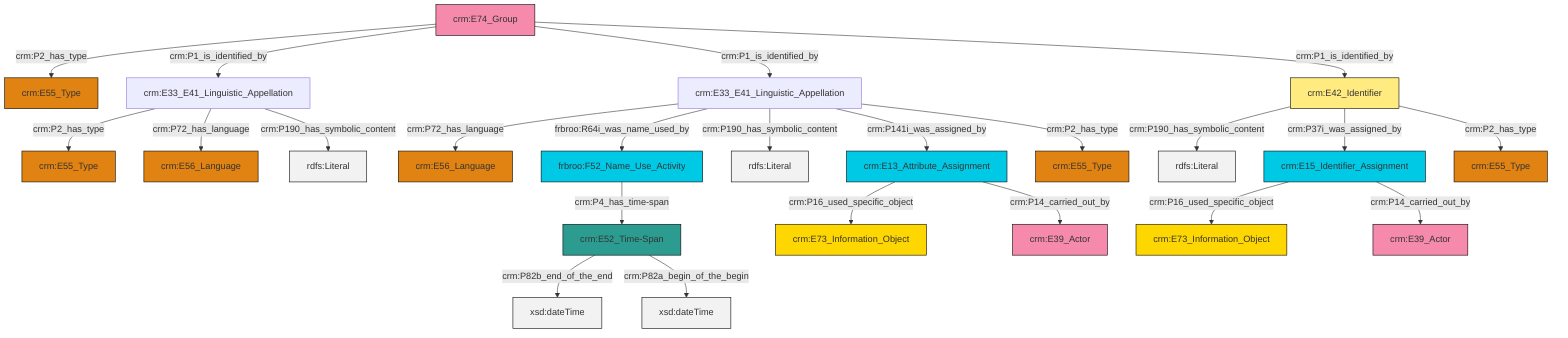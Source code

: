graph TD
classDef Literal fill:#f2f2f2,stroke:#000000;
classDef CRM_Entity fill:#FFFFFF,stroke:#000000;
classDef Temporal_Entity fill:#00C9E6, stroke:#000000;
classDef Type fill:#E18312, stroke:#000000;
classDef Time-Span fill:#2C9C91, stroke:#000000;
classDef Appellation fill:#FFEB7F, stroke:#000000;
classDef Place fill:#008836, stroke:#000000;
classDef Persistent_Item fill:#B266B2, stroke:#000000;
classDef Conceptual_Object fill:#FFD700, stroke:#000000;
classDef Physical_Thing fill:#D2B48C, stroke:#000000;
classDef Actor fill:#f58aad, stroke:#000000;
classDef PC_Classes fill:#4ce600, stroke:#000000;
classDef Multi fill:#cccccc,stroke:#000000;

0["crm:E33_E41_Linguistic_Appellation"]:::Default -->|crm:P2_has_type| 1["crm:E55_Type"]:::Type
5["crm:E33_E41_Linguistic_Appellation"]:::Default -->|crm:P72_has_language| 6["crm:E56_Language"]:::Type
2["frbroo:F52_Name_Use_Activity"]:::Temporal_Entity -->|crm:P4_has_time-span| 7["crm:E52_Time-Span"]:::Time-Span
5["crm:E33_E41_Linguistic_Appellation"]:::Default -->|frbroo:R64i_was_name_used_by| 2["frbroo:F52_Name_Use_Activity"]:::Temporal_Entity
9["crm:E15_Identifier_Assignment"]:::Temporal_Entity -->|crm:P16_used_specific_object| 10["crm:E73_Information_Object"]:::Conceptual_Object
5["crm:E33_E41_Linguistic_Appellation"]:::Default -->|crm:P190_has_symbolic_content| 11[rdfs:Literal]:::Literal
5["crm:E33_E41_Linguistic_Appellation"]:::Default -->|crm:P141i_was_assigned_by| 14["crm:E13_Attribute_Assignment"]:::Temporal_Entity
15["crm:E42_Identifier"]:::Appellation -->|crm:P190_has_symbolic_content| 16[rdfs:Literal]:::Literal
20["crm:E74_Group"]:::Actor -->|crm:P2_has_type| 17["crm:E55_Type"]:::Type
5["crm:E33_E41_Linguistic_Appellation"]:::Default -->|crm:P2_has_type| 21["crm:E55_Type"]:::Type
15["crm:E42_Identifier"]:::Appellation -->|crm:P37i_was_assigned_by| 9["crm:E15_Identifier_Assignment"]:::Temporal_Entity
0["crm:E33_E41_Linguistic_Appellation"]:::Default -->|crm:P72_has_language| 24["crm:E56_Language"]:::Type
7["crm:E52_Time-Span"]:::Time-Span -->|crm:P82b_end_of_the_end| 25[xsd:dateTime]:::Literal
20["crm:E74_Group"]:::Actor -->|crm:P1_is_identified_by| 0["crm:E33_E41_Linguistic_Appellation"]:::Default
14["crm:E13_Attribute_Assignment"]:::Temporal_Entity -->|crm:P16_used_specific_object| 12["crm:E73_Information_Object"]:::Conceptual_Object
14["crm:E13_Attribute_Assignment"]:::Temporal_Entity -->|crm:P14_carried_out_by| 29["crm:E39_Actor"]:::Actor
15["crm:E42_Identifier"]:::Appellation -->|crm:P2_has_type| 30["crm:E55_Type"]:::Type
7["crm:E52_Time-Span"]:::Time-Span -->|crm:P82a_begin_of_the_begin| 33[xsd:dateTime]:::Literal
20["crm:E74_Group"]:::Actor -->|crm:P1_is_identified_by| 5["crm:E33_E41_Linguistic_Appellation"]:::Default
20["crm:E74_Group"]:::Actor -->|crm:P1_is_identified_by| 15["crm:E42_Identifier"]:::Appellation
0["crm:E33_E41_Linguistic_Appellation"]:::Default -->|crm:P190_has_symbolic_content| 38[rdfs:Literal]:::Literal
9["crm:E15_Identifier_Assignment"]:::Temporal_Entity -->|crm:P14_carried_out_by| 34["crm:E39_Actor"]:::Actor